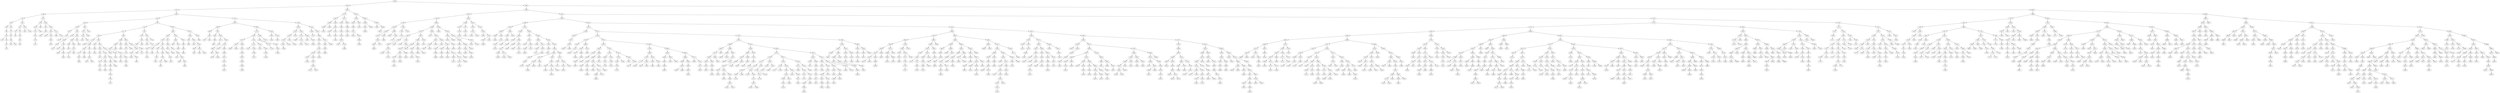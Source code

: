 digraph G {
16681 -> 14109;
16681 -> 74084;
14109 -> 2215;
14109 -> 16087;
2215 -> 1098;
2215 -> 9519;
1098 -> 728;
1098 -> 1614;
728 -> 454;
728 -> 1001;
454 -> 418;
454 -> 565;
418 -> 364;
364 -> 162;
162 -> 126;
162 -> 325;
325 -> 187;
187 -> 216;
565 -> 719;
719 -> 692;
692 -> 589;
589 -> 584;
589 -> 629;
1001 -> 811;
1001 -> 1078;
811 -> 753;
811 -> 822;
753 -> 796;
822 -> 930;
930 -> 993;
993 -> 981;
1078 -> 1050;
1078 -> 1095;
1614 -> 1578;
1614 -> 1904;
1578 -> 1524;
1578 -> 1585;
1524 -> 1417;
1524 -> 1560;
1417 -> 1315;
1315 -> 1273;
1273 -> 1311;
1904 -> 1652;
1904 -> 2063;
1652 -> 1845;
1845 -> 1902;
2063 -> 1944;
2063 -> 2121;
1944 -> 1920;
1944 -> 1954;
1954 -> 1955;
1955 -> 2025;
2121 -> 2066;
2121 -> 2159;
9519 -> 4520;
9519 -> 12221;
4520 -> 4104;
4520 -> 7518;
4104 -> 2363;
4104 -> 4497;
2363 -> 2347;
2363 -> 3165;
2347 -> 2297;
2297 -> 2229;
3165 -> 3109;
3165 -> 3861;
3109 -> 2608;
2608 -> 2439;
2608 -> 2769;
2439 -> 2457;
2769 -> 2637;
2769 -> 3005;
3005 -> 2836;
3005 -> 3093;
3093 -> 3036;
3861 -> 3468;
3861 -> 4014;
3468 -> 3266;
3468 -> 3494;
3266 -> 3425;
3494 -> 3752;
3752 -> 3707;
3752 -> 3822;
3707 -> 3719;
4014 -> 4028;
4497 -> 4211;
4497 -> 4513;
4211 -> 4148;
4211 -> 4369;
4148 -> 4125;
4148 -> 4181;
7518 -> 7132;
7518 -> 8907;
7132 -> 6377;
7132 -> 7424;
6377 -> 5261;
6377 -> 6765;
5261 -> 4728;
5261 -> 5410;
4728 -> 4599;
4728 -> 4990;
4990 -> 4822;
4990 -> 5201;
4822 -> 4771;
4822 -> 4964;
4771 -> 4807;
4807 -> 4808;
4964 -> 4980;
5201 -> 5131;
5131 -> 5041;
5041 -> 5027;
5041 -> 5064;
5410 -> 5292;
5410 -> 6073;
5292 -> 5398;
5398 -> 5330;
6073 -> 5484;
6073 -> 6178;
5484 -> 5461;
5484 -> 5708;
5461 -> 5437;
5708 -> 5616;
5708 -> 6034;
5616 -> 5557;
5616 -> 5658;
5557 -> 5527;
5527 -> 5520;
5658 -> 5678;
5678 -> 5660;
6034 -> 5849;
6034 -> 6040;
5849 -> 5839;
5849 -> 5963;
5839 -> 5765;
5765 -> 5818;
5818 -> 5794;
5794 -> 5773;
6178 -> 6094;
6178 -> 6315;
6315 -> 6234;
6765 -> 6588;
6765 -> 6852;
6588 -> 6568;
6588 -> 6616;
6568 -> 6397;
6568 -> 6583;
6397 -> 6473;
6473 -> 6437;
6473 -> 6481;
6437 -> 6441;
6481 -> 6536;
6536 -> 6506;
6616 -> 6600;
6852 -> 6830;
6852 -> 7048;
6830 -> 6773;
6830 -> 6833;
6773 -> 6778;
7048 -> 7046;
7048 -> 7069;
7046 -> 6923;
6923 -> 6905;
6923 -> 7005;
7005 -> 7043;
7069 -> 7058;
7069 -> 7072;
7424 -> 7255;
7424 -> 7502;
7255 -> 7353;
7353 -> 7266;
7353 -> 7368;
7502 -> 7463;
7502 -> 7516;
7463 -> 7446;
7463 -> 7476;
8907 -> 8552;
8907 -> 9475;
8552 -> 8285;
8552 -> 8746;
8285 -> 7651;
8285 -> 8547;
7651 -> 7613;
7651 -> 7807;
7613 -> 7591;
7613 -> 7620;
7591 -> 7579;
7579 -> 7584;
7620 -> 7650;
7807 -> 7796;
7807 -> 8156;
7796 -> 7775;
7775 -> 7709;
7709 -> 7768;
8156 -> 8108;
8156 -> 8240;
8108 -> 7945;
7945 -> 7811;
7945 -> 8008;
7811 -> 7902;
8240 -> 8169;
8169 -> 8213;
8547 -> 8306;
8306 -> 8291;
8306 -> 8521;
8291 -> 8300;
8521 -> 8329;
8329 -> 8327;
8329 -> 8413;
8413 -> 8359;
8413 -> 8424;
8424 -> 8465;
8746 -> 8646;
8746 -> 8871;
8646 -> 8621;
8646 -> 8745;
8745 -> 8658;
8871 -> 8806;
8806 -> 8815;
8815 -> 8864;
9475 -> 9266;
9475 -> 9502;
9266 -> 9074;
9266 -> 9361;
9074 -> 9046;
9361 -> 9315;
9361 -> 9418;
9418 -> 9363;
9418 -> 9456;
9363 -> 9367;
9456 -> 9424;
9456 -> 9462;
9502 -> 9484;
12221 -> 10497;
12221 -> 13166;
10497 -> 9569;
10497 -> 11969;
9569 -> 9568;
9569 -> 9744;
9568 -> 9532;
9532 -> 9521;
9532 -> 9542;
9744 -> 9682;
9744 -> 10192;
9682 -> 9685;
9685 -> 9692;
10192 -> 10173;
10192 -> 10421;
10173 -> 9776;
9776 -> 9858;
9858 -> 9817;
9858 -> 9915;
9915 -> 9910;
9915 -> 10084;
10421 -> 10225;
10225 -> 10194;
10225 -> 10406;
10406 -> 10308;
10308 -> 10373;
10373 -> 10313;
10313 -> 10354;
10354 -> 10317;
11969 -> 11734;
11969 -> 12034;
11734 -> 11032;
11734 -> 11869;
11032 -> 10707;
11032 -> 11425;
10707 -> 10521;
10707 -> 10994;
10521 -> 10506;
10521 -> 10583;
10994 -> 10746;
10746 -> 10764;
10764 -> 10923;
10923 -> 10835;
10835 -> 10830;
10830 -> 10796;
11425 -> 11273;
11425 -> 11541;
11273 -> 11241;
11273 -> 11409;
11409 -> 11399;
11399 -> 11357;
11541 -> 11433;
11541 -> 11595;
11595 -> 11649;
11649 -> 11683;
11869 -> 11805;
11869 -> 11874;
11805 -> 11778;
11805 -> 11835;
11778 -> 11784;
11835 -> 11863;
11863 -> 11855;
12034 -> 11982;
12034 -> 12136;
11982 -> 12018;
12136 -> 12067;
13166 -> 12596;
13166 -> 13223;
12596 -> 12519;
12596 -> 12822;
12519 -> 12431;
12519 -> 12574;
12431 -> 12314;
12431 -> 12444;
12314 -> 12295;
12314 -> 12416;
12295 -> 12296;
12444 -> 12462;
12822 -> 12716;
12822 -> 12984;
12716 -> 12658;
12716 -> 12741;
12741 -> 12740;
12741 -> 12797;
12984 -> 12937;
12984 -> 13010;
13010 -> 13069;
13223 -> 13168;
13223 -> 14012;
13168 -> 13176;
14012 -> 13849;
13849 -> 13830;
13849 -> 13912;
13830 -> 13237;
13237 -> 13697;
13697 -> 13330;
13697 -> 13812;
13330 -> 13251;
13330 -> 13460;
13251 -> 13246;
13460 -> 13463;
13463 -> 13655;
13655 -> 13473;
13655 -> 13676;
13812 -> 13824;
13912 -> 13864;
13912 -> 13994;
13864 -> 13891;
13891 -> 13889;
16087 -> 15114;
16087 -> 16501;
15114 -> 14617;
15114 -> 15747;
14617 -> 14496;
14617 -> 14990;
14496 -> 14385;
14496 -> 14534;
14385 -> 14281;
14990 -> 14843;
14843 -> 14676;
14843 -> 14971;
14676 -> 14767;
14971 -> 14932;
14932 -> 14934;
15747 -> 15240;
15747 -> 15929;
15240 -> 15304;
15304 -> 15481;
15481 -> 15594;
15594 -> 15628;
15628 -> 15617;
15628 -> 15720;
15720 -> 15680;
15929 -> 15886;
15886 -> 15768;
15768 -> 15780;
16501 -> 16407;
16501 -> 16635;
16407 -> 16095;
16407 -> 16457;
16095 -> 16398;
16398 -> 16271;
16271 -> 16105;
16271 -> 16315;
16315 -> 16386;
16386 -> 16328;
16457 -> 16471;
16635 -> 16560;
16635 -> 16647;
16560 -> 16532;
16560 -> 16595;
16532 -> 16550;
16647 -> 16637;
16647 -> 16649;
16649 -> 16673;
74084 -> 21956;
74084 -> 86349;
21956 -> 21095;
21956 -> 49927;
21095 -> 17454;
21095 -> 21406;
17454 -> 17180;
17454 -> 19966;
17180 -> 16918;
17180 -> 17369;
16918 -> 16760;
16918 -> 16965;
16760 -> 16731;
16760 -> 16766;
16731 -> 16705;
16705 -> 16697;
16705 -> 16717;
16697 -> 16684;
16766 -> 16905;
16965 -> 16951;
16965 -> 17006;
17006 -> 17171;
17369 -> 17194;
17369 -> 17393;
17194 -> 17244;
19966 -> 19206;
19966 -> 20026;
19206 -> 18110;
19206 -> 19299;
18110 -> 17965;
18110 -> 19017;
17965 -> 17860;
17965 -> 17995;
17860 -> 17469;
17860 -> 17861;
17469 -> 17678;
17678 -> 17658;
17678 -> 17721;
17721 -> 17793;
17995 -> 17978;
17995 -> 18042;
19017 -> 18646;
19017 -> 19159;
18646 -> 18562;
18646 -> 18883;
18562 -> 18376;
18562 -> 18635;
18376 -> 18315;
18376 -> 18480;
18315 -> 18279;
18315 -> 18328;
18279 -> 18246;
18246 -> 18222;
18328 -> 18329;
18480 -> 18492;
18883 -> 18709;
18883 -> 18962;
18709 -> 18736;
18736 -> 18724;
18736 -> 18817;
18817 -> 18742;
18962 -> 18895;
18962 -> 19014;
19159 -> 19111;
19299 -> 19277;
19299 -> 19376;
19376 -> 19352;
19376 -> 19528;
19352 -> 19340;
19352 -> 19358;
19340 -> 19315;
19340 -> 19350;
19528 -> 19441;
19528 -> 19627;
19441 -> 19442;
19442 -> 19483;
19483 -> 19480;
19627 -> 19530;
19627 -> 19680;
19530 -> 19558;
19558 -> 19569;
19680 -> 19665;
19680 -> 19714;
19665 -> 19642;
19714 -> 19694;
19714 -> 19774;
19694 -> 19707;
19774 -> 19715;
19774 -> 19892;
19715 -> 19742;
20026 -> 20002;
20026 -> 20316;
20316 -> 20236;
20316 -> 20812;
20236 -> 20232;
20236 -> 20306;
20232 -> 20201;
20201 -> 20043;
20812 -> 20468;
20812 -> 21030;
20468 -> 20465;
20468 -> 20684;
20465 -> 20322;
20322 -> 20453;
20453 -> 20348;
20684 -> 20550;
20684 -> 20789;
20550 -> 20482;
20550 -> 20627;
20627 -> 20563;
21030 -> 21020;
21030 -> 21063;
21406 -> 21288;
21406 -> 21567;
21288 -> 21251;
21288 -> 21317;
21251 -> 21149;
21149 -> 21168;
21317 -> 21304;
21304 -> 21301;
21567 -> 21559;
21567 -> 21793;
21559 -> 21472;
21472 -> 21450;
21472 -> 21540;
21793 -> 21855;
21855 -> 21816;
21855 -> 21917;
21917 -> 21901;
21917 -> 21921;
21901 -> 21860;
49927 -> 25346;
49927 -> 71023;
25346 -> 22488;
25346 -> 36133;
22488 -> 22199;
22488 -> 23133;
22199 -> 22080;
22199 -> 22389;
22080 -> 22048;
22080 -> 22194;
22048 -> 21980;
22194 -> 22132;
22132 -> 22182;
22182 -> 22143;
22389 -> 22206;
22389 -> 22410;
22206 -> 22366;
22366 -> 22268;
23133 -> 22505;
23133 -> 23456;
22505 -> 22830;
22830 -> 22539;
22830 -> 22983;
22539 -> 22826;
22826 -> 22677;
22677 -> 22548;
22677 -> 22771;
22548 -> 22604;
22771 -> 22738;
22771 -> 22823;
22983 -> 22968;
22983 -> 23021;
22968 -> 22965;
23021 -> 22992;
23021 -> 23078;
23078 -> 23110;
23456 -> 23387;
23456 -> 24026;
23387 -> 23242;
23242 -> 23216;
23242 -> 23291;
23291 -> 23286;
23291 -> 23321;
23286 -> 23260;
24026 -> 23589;
24026 -> 24106;
23589 -> 23584;
23589 -> 23717;
23717 -> 23626;
23717 -> 23978;
23626 -> 23711;
23978 -> 23930;
23930 -> 23925;
23925 -> 23843;
23843 -> 23720;
24106 -> 24104;
24106 -> 24133;
24104 -> 24046;
24046 -> 24041;
24133 -> 24944;
24944 -> 24584;
24944 -> 24996;
24584 -> 24477;
24584 -> 24615;
24477 -> 24333;
24477 -> 24502;
24333 -> 24197;
24333 -> 24369;
24197 -> 24294;
24502 -> 24572;
24615 -> 24672;
24672 -> 24620;
24672 -> 24748;
24620 -> 24652;
24748 -> 24745;
24748 -> 24922;
24745 -> 24676;
24996 -> 25137;
25137 -> 25079;
25137 -> 25315;
25079 -> 25117;
25315 -> 25152;
25315 -> 25327;
25152 -> 25302;
36133 -> 25572;
36133 -> 42143;
25572 -> 25550;
25572 -> 29175;
25550 -> 25462;
25462 -> 25371;
25371 -> 25443;
25443 -> 25433;
25443 -> 25458;
29175 -> 26134;
29175 -> 34779;
26134 -> 25735;
26134 -> 27675;
25735 -> 25708;
25735 -> 26084;
25708 -> 25577;
25577 -> 25661;
26084 -> 25876;
26084 -> 26110;
25876 -> 25757;
25876 -> 25968;
25757 -> 25856;
25968 -> 25958;
25958 -> 25923;
25923 -> 25907;
26110 -> 26108;
27675 -> 26973;
27675 -> 28333;
26973 -> 26255;
26973 -> 27442;
26255 -> 26184;
26255 -> 26868;
26184 -> 26190;
26190 -> 26225;
26868 -> 26460;
26868 -> 26935;
26460 -> 26280;
26460 -> 26780;
26280 -> 26262;
26280 -> 26320;
26262 -> 26266;
26320 -> 26451;
26451 -> 26409;
26780 -> 26613;
26780 -> 26797;
26613 -> 26505;
26613 -> 26717;
26717 -> 26626;
26717 -> 26721;
26626 -> 26696;
26797 -> 26822;
26935 -> 26971;
27442 -> 27310;
27442 -> 27576;
27310 -> 26981;
27310 -> 27320;
26981 -> 27105;
27105 -> 27303;
27320 -> 27399;
27399 -> 27365;
27576 -> 27553;
27576 -> 27628;
27553 -> 27448;
27553 -> 27568;
27448 -> 27546;
27546 -> 27524;
27628 -> 27607;
27628 -> 27648;
27648 -> 27671;
28333 -> 27682;
28333 -> 28662;
27682 -> 28046;
28046 -> 27761;
28046 -> 28195;
27761 -> 27737;
27761 -> 27893;
27737 -> 27686;
27893 -> 27814;
27893 -> 27949;
28195 -> 28146;
28195 -> 28252;
28146 -> 28097;
28252 -> 28320;
28662 -> 28519;
28662 -> 28994;
28519 -> 28454;
28519 -> 28540;
28454 -> 28464;
28464 -> 28496;
28496 -> 28505;
28540 -> 28521;
28540 -> 28597;
28994 -> 28896;
28994 -> 29117;
28896 -> 28828;
28896 -> 28965;
28828 -> 28756;
28756 -> 28700;
28756 -> 28806;
28965 -> 28939;
28939 -> 28934;
28934 -> 28910;
29117 -> 29008;
29117 -> 29151;
29151 -> 29171;
29171 -> 29156;
34779 -> 30121;
34779 -> 35482;
30121 -> 29890;
30121 -> 31070;
29890 -> 29815;
29890 -> 29989;
29815 -> 29774;
29815 -> 29827;
29774 -> 29302;
29774 -> 29800;
29302 -> 29216;
29302 -> 29595;
29216 -> 29219;
29219 -> 29229;
29595 -> 29309;
29309 -> 29346;
29346 -> 29528;
29800 -> 29792;
29989 -> 29935;
29989 -> 30027;
29935 -> 29934;
29935 -> 29973;
30027 -> 30107;
30107 -> 30095;
30107 -> 30119;
31070 -> 30649;
31070 -> 33266;
30649 -> 30555;
30649 -> 30793;
30555 -> 30451;
30555 -> 30609;
30451 -> 30398;
30451 -> 30463;
30398 -> 30163;
30398 -> 30443;
30163 -> 30155;
30163 -> 30223;
30155 -> 30129;
30223 -> 30165;
30223 -> 30225;
30165 -> 30190;
30225 -> 30366;
30366 -> 30261;
30261 -> 30251;
30261 -> 30275;
30463 -> 30470;
30609 -> 30631;
30631 -> 30616;
30793 -> 31041;
31041 -> 30961;
30961 -> 30979;
33266 -> 32112;
33266 -> 33615;
32112 -> 31857;
32112 -> 32677;
31857 -> 31715;
31857 -> 32067;
31715 -> 31413;
31715 -> 31764;
31413 -> 31363;
31413 -> 31441;
31363 -> 31359;
31363 -> 31395;
31359 -> 31156;
31441 -> 31430;
31441 -> 31452;
31452 -> 31713;
31713 -> 31625;
31625 -> 31465;
31625 -> 31686;
31764 -> 31745;
31745 -> 31721;
31745 -> 31749;
31721 -> 31734;
32067 -> 32043;
32067 -> 32102;
32043 -> 32011;
32102 -> 32095;
32677 -> 32197;
32677 -> 33130;
32197 -> 32144;
32197 -> 32446;
32144 -> 32127;
32144 -> 32182;
32446 -> 32395;
32446 -> 32541;
32395 -> 32342;
32342 -> 32286;
32342 -> 32351;
32286 -> 32244;
32244 -> 32270;
32351 -> 32385;
32541 -> 32522;
32541 -> 32549;
32549 -> 32671;
32671 -> 32641;
33130 -> 32712;
33130 -> 33213;
32712 -> 32699;
32712 -> 32780;
32780 -> 32747;
32780 -> 33124;
32747 -> 32727;
33124 -> 32944;
32944 -> 32838;
32944 -> 33090;
32838 -> 32934;
32934 -> 32867;
33213 -> 33186;
33615 -> 33402;
33615 -> 34271;
33402 -> 33301;
33402 -> 33498;
33301 -> 33317;
33498 -> 33599;
33599 -> 33575;
33575 -> 33515;
33515 -> 33571;
33571 -> 33572;
34271 -> 33863;
34271 -> 34575;
33863 -> 33782;
33863 -> 34229;
33782 -> 33786;
34229 -> 34155;
34155 -> 34078;
34155 -> 34176;
34078 -> 34023;
34078 -> 34125;
34023 -> 33994;
33994 -> 33997;
34125 -> 34121;
34121 -> 34104;
34575 -> 34320;
34575 -> 34728;
34320 -> 34289;
34320 -> 34541;
34289 -> 34315;
34541 -> 34490;
34490 -> 34438;
34490 -> 34533;
34438 -> 34378;
34728 -> 34625;
34728 -> 34755;
35482 -> 35183;
35482 -> 35803;
35183 -> 34941;
35183 -> 35345;
34941 -> 34786;
34941 -> 35094;
34786 -> 34821;
35094 -> 34994;
35094 -> 35140;
34994 -> 34975;
34994 -> 35083;
34975 -> 34959;
34959 -> 34961;
34961 -> 34965;
35083 -> 35054;
35054 -> 35021;
35345 -> 35292;
35345 -> 35465;
35292 -> 35226;
35226 -> 35234;
35465 -> 35374;
35374 -> 35420;
35803 -> 35491;
35803 -> 36018;
35491 -> 35537;
35537 -> 35795;
35795 -> 35688;
36018 -> 35861;
36018 -> 36069;
35861 -> 35911;
42143 -> 38565;
42143 -> 43254;
38565 -> 37447;
38565 -> 40467;
37447 -> 36844;
37447 -> 38530;
36844 -> 36569;
36844 -> 37398;
36569 -> 36395;
36569 -> 36774;
36395 -> 36277;
36395 -> 36548;
36277 -> 36237;
36277 -> 36326;
36237 -> 36212;
36237 -> 36240;
36326 -> 36389;
36389 -> 36338;
36548 -> 36567;
36774 -> 36586;
36774 -> 36784;
36586 -> 36583;
36586 -> 36606;
36583 -> 36578;
36606 -> 36704;
37398 -> 37086;
37398 -> 37439;
37086 -> 37024;
37086 -> 37239;
37024 -> 36911;
36911 -> 36867;
37239 -> 37117;
37239 -> 37285;
37117 -> 37164;
37164 -> 37178;
37178 -> 37217;
38530 -> 38207;
38530 -> 38548;
38207 -> 37814;
38207 -> 38332;
37814 -> 37789;
37814 -> 38123;
37789 -> 37503;
37503 -> 37457;
37503 -> 37757;
37757 -> 37602;
37602 -> 37516;
38123 -> 38109;
38123 -> 38142;
38109 -> 37998;
37998 -> 37898;
37998 -> 38041;
37898 -> 37976;
38332 -> 38338;
38338 -> 38478;
38478 -> 38507;
40467 -> 39462;
40467 -> 40552;
39462 -> 38844;
39462 -> 39924;
38844 -> 38643;
38844 -> 38959;
38643 -> 38766;
38766 -> 38799;
38799 -> 38807;
38807 -> 38826;
38959 -> 38914;
38959 -> 39437;
39437 -> 39350;
39350 -> 39133;
39133 -> 39104;
39133 -> 39177;
39104 -> 39074;
39074 -> 39029;
39177 -> 39302;
39924 -> 39630;
39924 -> 40425;
39630 -> 39606;
39630 -> 39854;
39606 -> 39520;
39520 -> 39465;
39520 -> 39558;
39558 -> 39535;
39854 -> 39727;
39854 -> 39866;
39727 -> 39638;
39727 -> 39769;
40425 -> 40081;
40425 -> 40446;
40081 -> 39940;
40081 -> 40297;
39940 -> 40036;
40036 -> 40024;
40024 -> 39987;
40297 -> 40129;
40297 -> 40347;
40129 -> 40092;
40129 -> 40199;
40092 -> 40110;
40199 -> 40142;
40142 -> 40193;
40347 -> 40362;
40552 -> 40482;
40552 -> 41914;
40482 -> 40469;
40482 -> 40543;
41914 -> 41005;
41914 -> 42062;
41005 -> 40854;
41005 -> 41665;
40854 -> 40578;
40854 -> 40931;
40578 -> 40845;
40845 -> 40625;
40625 -> 40603;
40625 -> 40740;
40740 -> 40760;
40931 -> 40880;
40880 -> 40855;
41665 -> 41096;
41665 -> 41895;
41096 -> 41060;
41096 -> 41573;
41573 -> 41118;
41573 -> 41664;
41118 -> 41264;
41264 -> 41187;
41264 -> 41479;
41479 -> 41391;
41391 -> 41361;
41391 -> 41431;
41361 -> 41314;
41314 -> 41347;
41664 -> 41624;
41624 -> 41590;
41895 -> 41864;
41895 -> 41899;
41864 -> 41740;
42062 -> 42111;
42111 -> 42069;
43254 -> 42482;
43254 -> 46494;
42482 -> 42297;
42482 -> 43173;
42297 -> 42202;
42297 -> 42432;
42202 -> 42218;
42432 -> 42413;
42413 -> 42408;
42408 -> 42394;
43173 -> 42815;
43173 -> 43209;
42815 -> 42533;
42815 -> 42906;
42533 -> 42582;
42582 -> 42541;
42582 -> 42723;
42541 -> 42545;
42723 -> 42633;
42723 -> 42807;
42807 -> 42782;
42782 -> 42763;
42763 -> 42767;
42906 -> 42848;
42906 -> 43021;
42848 -> 42844;
42844 -> 42834;
42834 -> 42818;
42834 -> 42843;
43021 -> 42919;
43021 -> 43154;
42919 -> 42988;
42988 -> 43001;
43001 -> 43018;
43154 -> 43107;
43107 -> 43113;
43209 -> 43180;
43209 -> 43251;
43251 -> 43245;
43245 -> 43219;
46494 -> 43584;
46494 -> 47277;
43584 -> 43342;
43584 -> 45270;
43342 -> 43341;
43342 -> 43540;
43540 -> 43455;
43455 -> 43382;
43382 -> 43439;
43439 -> 43425;
45270 -> 44855;
45270 -> 45703;
44855 -> 43917;
44855 -> 45158;
43917 -> 43826;
43917 -> 44105;
43826 -> 43614;
43826 -> 43842;
43614 -> 43763;
43763 -> 43811;
43842 -> 43829;
44105 -> 43970;
44105 -> 44408;
43970 -> 43919;
43970 -> 44083;
44083 -> 44045;
44045 -> 44078;
44408 -> 44129;
44408 -> 44654;
44129 -> 44242;
44242 -> 44288;
44654 -> 44536;
44654 -> 44842;
44536 -> 44410;
44536 -> 44540;
44410 -> 44472;
44540 -> 44578;
44842 -> 44666;
44666 -> 44782;
45158 -> 44958;
44958 -> 44882;
44958 -> 45001;
44882 -> 44957;
44957 -> 44898;
45001 -> 44960;
45001 -> 45129;
45129 -> 45047;
45703 -> 45560;
45703 -> 46306;
45560 -> 45429;
45560 -> 45610;
45429 -> 45369;
45429 -> 45518;
45369 -> 45344;
45369 -> 45381;
45344 -> 45300;
45344 -> 45359;
45300 -> 45290;
45300 -> 45331;
45518 -> 45515;
45610 -> 45580;
45610 -> 45622;
45580 -> 45594;
45622 -> 45636;
46306 -> 46150;
46306 -> 46490;
46150 -> 45808;
46150 -> 46288;
45808 -> 45751;
45808 -> 45974;
45974 -> 45903;
45974 -> 45999;
45903 -> 45931;
46288 -> 46283;
46283 -> 46154;
46154 -> 46181;
46181 -> 46212;
47277 -> 47229;
47277 -> 48741;
47229 -> 46496;
46496 -> 46762;
46762 -> 46549;
46762 -> 47021;
46549 -> 46543;
46549 -> 46759;
46543 -> 46515;
46759 -> 46630;
46630 -> 46675;
46675 -> 46645;
46675 -> 46712;
46712 -> 46679;
46712 -> 46738;
47021 -> 46861;
47021 -> 47160;
46861 -> 46813;
46861 -> 47013;
46813 -> 46840;
47013 -> 46904;
47160 -> 47159;
47159 -> 47053;
47053 -> 47135;
48741 -> 48416;
48741 -> 49028;
48416 -> 48388;
48416 -> 48439;
48388 -> 48176;
48176 -> 47868;
48176 -> 48254;
47868 -> 47401;
47868 -> 47870;
47401 -> 47360;
47401 -> 47855;
47360 -> 47322;
47360 -> 47384;
47855 -> 47561;
47561 -> 47555;
47561 -> 47644;
47555 -> 47462;
47644 -> 47710;
47870 -> 47896;
47896 -> 48072;
48072 -> 48049;
48072 -> 48104;
48254 -> 48267;
48439 -> 48467;
48467 -> 48450;
48467 -> 48726;
48726 -> 48535;
48535 -> 48630;
48630 -> 48724;
48724 -> 48710;
48710 -> 48681;
49028 -> 48754;
49028 -> 49181;
48754 -> 48925;
48925 -> 48765;
48925 -> 49016;
48765 -> 48791;
48791 -> 48858;
49016 -> 48930;
48930 -> 48943;
49181 -> 49156;
49181 -> 49792;
49156 -> 49141;
49792 -> 49464;
49792 -> 49925;
49464 -> 49403;
49464 -> 49506;
49403 -> 49228;
49403 -> 49428;
49506 -> 49492;
49506 -> 49641;
49492 -> 49504;
49641 -> 49611;
49641 -> 49677;
49611 -> 49526;
49526 -> 49512;
49526 -> 49600;
49512 -> 49519;
49600 -> 49563;
49563 -> 49553;
49677 -> 49738;
49738 -> 49697;
49738 -> 49781;
49925 -> 49883;
71023 -> 67715;
71023 -> 72441;
67715 -> 57712;
67715 -> 69675;
57712 -> 55440;
57712 -> 60095;
55440 -> 51480;
55440 -> 55546;
51480 -> 50565;
51480 -> 54000;
50565 -> 50428;
50565 -> 51347;
50428 -> 50112;
50428 -> 50557;
50112 -> 50010;
50112 -> 50227;
50010 -> 49966;
50010 -> 50064;
50227 -> 50153;
50227 -> 50422;
50422 -> 50269;
50269 -> 50412;
50557 -> 50460;
50460 -> 50474;
51347 -> 51080;
51347 -> 51424;
51080 -> 50811;
51080 -> 51288;
50811 -> 50677;
50811 -> 50962;
50677 -> 50640;
50677 -> 50773;
50640 -> 50618;
50773 -> 50711;
50773 -> 50776;
50711 -> 50701;
50776 -> 50780;
50962 -> 50994;
51288 -> 51177;
51288 -> 51291;
51177 -> 51116;
51177 -> 51269;
51269 -> 51219;
51424 -> 51348;
54000 -> 51877;
54000 -> 54608;
51877 -> 51831;
51877 -> 53033;
51831 -> 51691;
51691 -> 51680;
51691 -> 51823;
51680 -> 51534;
51534 -> 51505;
51823 -> 51805;
51805 -> 51754;
53033 -> 51977;
53033 -> 53172;
51977 -> 51917;
51977 -> 52401;
51917 -> 51975;
51975 -> 51967;
52401 -> 52007;
52401 -> 52669;
52007 -> 51992;
52007 -> 52229;
52229 -> 52064;
52229 -> 52327;
52064 -> 52115;
52327 -> 52360;
52669 -> 52420;
52669 -> 52796;
52420 -> 52664;
52664 -> 52473;
52473 -> 52565;
52565 -> 52560;
52565 -> 52609;
52796 -> 52771;
52796 -> 52947;
52771 -> 52736;
52947 -> 52904;
52947 -> 53014;
52904 -> 52809;
52904 -> 52943;
53172 -> 53044;
53172 -> 53329;
53044 -> 53135;
53135 -> 53078;
53135 -> 53153;
53329 -> 53289;
53329 -> 53705;
53289 -> 53269;
53269 -> 53288;
53705 -> 53455;
53705 -> 53717;
53455 -> 53383;
53455 -> 53494;
53383 -> 53448;
53494 -> 53468;
53494 -> 53583;
53583 -> 53539;
53717 -> 53903;
54608 -> 54554;
54608 -> 55404;
54554 -> 54263;
54554 -> 54584;
54263 -> 54074;
54263 -> 54275;
54074 -> 54013;
54074 -> 54137;
54137 -> 54105;
54137 -> 54141;
54141 -> 54210;
54275 -> 54352;
54352 -> 54302;
54352 -> 54464;
54302 -> 54286;
54302 -> 54331;
54464 -> 54520;
54584 -> 54602;
55404 -> 55357;
55357 -> 54685;
55357 -> 55394;
54685 -> 54641;
54685 -> 55344;
54641 -> 54637;
54641 -> 54648;
55344 -> 55295;
55295 -> 54972;
54972 -> 54863;
54972 -> 55096;
54863 -> 54779;
54863 -> 54902;
54779 -> 54733;
54779 -> 54817;
55096 -> 55080;
55096 -> 55097;
55080 -> 54981;
55394 -> 55361;
55361 -> 55388;
55546 -> 57301;
57301 -> 56276;
57301 -> 57418;
56276 -> 55814;
56276 -> 56365;
55814 -> 55666;
55814 -> 56222;
55666 -> 55579;
56222 -> 56117;
56117 -> 55911;
56117 -> 56148;
55911 -> 55879;
55911 -> 55917;
55879 -> 55834;
56148 -> 56218;
56365 -> 57142;
57142 -> 56768;
57142 -> 57212;
56768 -> 56375;
56768 -> 57014;
56375 -> 56553;
56553 -> 56459;
56553 -> 56689;
56459 -> 56428;
57014 -> 56867;
57014 -> 57075;
56867 -> 56868;
56868 -> 56875;
57418 -> 57356;
57418 -> 57630;
57356 -> 57307;
57307 -> 57342;
57630 -> 57586;
57630 -> 57679;
57586 -> 57550;
57586 -> 57616;
57550 -> 57512;
57512 -> 57531;
60095 -> 59854;
60095 -> 65003;
59854 -> 58612;
59854 -> 59948;
58612 -> 58506;
58612 -> 58667;
58506 -> 58233;
58506 -> 58572;
58233 -> 58129;
58233 -> 58449;
58129 -> 57889;
58129 -> 58146;
57889 -> 57772;
57889 -> 57974;
57974 -> 57964;
57974 -> 58083;
58083 -> 58031;
58083 -> 58103;
58103 -> 58120;
58146 -> 58172;
58172 -> 58156;
58449 -> 58396;
58449 -> 58465;
58396 -> 58304;
58396 -> 58424;
58304 -> 58328;
58424 -> 58398;
58398 -> 58411;
58465 -> 58463;
58463 -> 58453;
58572 -> 58599;
58667 -> 58643;
58667 -> 59298;
59298 -> 59229;
59298 -> 59757;
59229 -> 59142;
59142 -> 59090;
59090 -> 58995;
58995 -> 58855;
58995 -> 59024;
58855 -> 58823;
58823 -> 58681;
58681 -> 58671;
58681 -> 58814;
59757 -> 59374;
59757 -> 59800;
59374 -> 59372;
59374 -> 59683;
59372 -> 59339;
59339 -> 59360;
59360 -> 59344;
59683 -> 59469;
59683 -> 59726;
59469 -> 59441;
59469 -> 59639;
59441 -> 59385;
59800 -> 59780;
59948 -> 59920;
59948 -> 59990;
59920 -> 59929;
59990 -> 60017;
65003 -> 62434;
65003 -> 66930;
62434 -> 61317;
62434 -> 63640;
61317 -> 60131;
61317 -> 61935;
60131 -> 60107;
60131 -> 60132;
60107 -> 60123;
60123 -> 60120;
60132 -> 61078;
61078 -> 60935;
61078 -> 61162;
60935 -> 60658;
60935 -> 60976;
60658 -> 60571;
60658 -> 60712;
60571 -> 60561;
60571 -> 60613;
60561 -> 60542;
60542 -> 60191;
60191 -> 60174;
60191 -> 60336;
60613 -> 60610;
60610 -> 60589;
60712 -> 60688;
60712 -> 60790;
60790 -> 60725;
60790 -> 60916;
60725 -> 60749;
60749 -> 60763;
60976 -> 60971;
60976 -> 60986;
60986 -> 61061;
61061 -> 60987;
61162 -> 61086;
61162 -> 61288;
61288 -> 61271;
61288 -> 61309;
61935 -> 61591;
61935 -> 62032;
61591 -> 61463;
61591 -> 61926;
61463 -> 61328;
61463 -> 61582;
61328 -> 61374;
61374 -> 61425;
61582 -> 61579;
61579 -> 61535;
61535 -> 61520;
61535 -> 61538;
61926 -> 61756;
61756 -> 61592;
61756 -> 61884;
61592 -> 61690;
61690 -> 61648;
61648 -> 61684;
61884 -> 61797;
61797 -> 61874;
62032 -> 62073;
62073 -> 62053;
62073 -> 62111;
62111 -> 62100;
62111 -> 62395;
62395 -> 62399;
63640 -> 62476;
63640 -> 64412;
62476 -> 62438;
62476 -> 63324;
62438 -> 62472;
62472 -> 62469;
63324 -> 62876;
63324 -> 63438;
62876 -> 62546;
62876 -> 63303;
62546 -> 62477;
62546 -> 62782;
62782 -> 62730;
62782 -> 62817;
62730 -> 62622;
62622 -> 62601;
62622 -> 62722;
62722 -> 62635;
62817 -> 62815;
63303 -> 63128;
63128 -> 63125;
63128 -> 63201;
63125 -> 63105;
63105 -> 62988;
62988 -> 62960;
62988 -> 63011;
62960 -> 62911;
63201 -> 63137;
63201 -> 63266;
63266 -> 63238;
63438 -> 63366;
63438 -> 63489;
63366 -> 63357;
63489 -> 63449;
63489 -> 63562;
64412 -> 63846;
64412 -> 64799;
63846 -> 63809;
63846 -> 64375;
63809 -> 63797;
63809 -> 63818;
63797 -> 63753;
63797 -> 63803;
63753 -> 63708;
63818 -> 63841;
64375 -> 64140;
64375 -> 64399;
64140 -> 63990;
64140 -> 64367;
63990 -> 63972;
63990 -> 64125;
63972 -> 63932;
63932 -> 63863;
63932 -> 63948;
64125 -> 64031;
64031 -> 64022;
64031 -> 64071;
64022 -> 64023;
64367 -> 64263;
64263 -> 64317;
64799 -> 64795;
64799 -> 64838;
64795 -> 64616;
64616 -> 64417;
64838 -> 65001;
66930 -> 65979;
66930 -> 67466;
65979 -> 65577;
65979 -> 66374;
65577 -> 65363;
65577 -> 65850;
65363 -> 65015;
65363 -> 65555;
65015 -> 65071;
65071 -> 65064;
65071 -> 65341;
65341 -> 65145;
65145 -> 65095;
65145 -> 65283;
65095 -> 65072;
65283 -> 65317;
65555 -> 65422;
65555 -> 65560;
65422 -> 65368;
65422 -> 65468;
65468 -> 65513;
65850 -> 65616;
65850 -> 65903;
65616 -> 65650;
65650 -> 65678;
66374 -> 66070;
66374 -> 66670;
66070 -> 65999;
66070 -> 66131;
65999 -> 66012;
66131 -> 66077;
66131 -> 66233;
66077 -> 66101;
66233 -> 66355;
66670 -> 66648;
66670 -> 66831;
66648 -> 66581;
66648 -> 66669;
66581 -> 66398;
66581 -> 66595;
66398 -> 66380;
66398 -> 66580;
66580 -> 66506;
66595 -> 66620;
66831 -> 66803;
66831 -> 66845;
66803 -> 66710;
66710 -> 66726;
66726 -> 66744;
66744 -> 66780;
66845 -> 66893;
67466 -> 67195;
67466 -> 67668;
67195 -> 67047;
67195 -> 67313;
67313 -> 67228;
67313 -> 67407;
67228 -> 67196;
67407 -> 67322;
67668 -> 67516;
67516 -> 67615;
67615 -> 67588;
69675 -> 68022;
69675 -> 70790;
68022 -> 67831;
68022 -> 68873;
67831 -> 67792;
67831 -> 67959;
67792 -> 67732;
67792 -> 67794;
68873 -> 68828;
68873 -> 69270;
68828 -> 68382;
68382 -> 68301;
68382 -> 68591;
68301 -> 68040;
68301 -> 68334;
68040 -> 68139;
68139 -> 68100;
68139 -> 68286;
68591 -> 68486;
68591 -> 68714;
68486 -> 68567;
68567 -> 68536;
68714 -> 68699;
68714 -> 68821;
68699 -> 68597;
68699 -> 68707;
68597 -> 68615;
69270 -> 69130;
69270 -> 69409;
69130 -> 69066;
69130 -> 69237;
69066 -> 68969;
69237 -> 69222;
69222 -> 69199;
69222 -> 69230;
69409 -> 69296;
69409 -> 69445;
69296 -> 69299;
69299 -> 69323;
69323 -> 69313;
69323 -> 69330;
69313 -> 69318;
69318 -> 69322;
69445 -> 69438;
69445 -> 69479;
69479 -> 69628;
69628 -> 69588;
69628 -> 69636;
70790 -> 70228;
70790 -> 70826;
70228 -> 70097;
70228 -> 70667;
70097 -> 69947;
70097 -> 70193;
69947 -> 69788;
69947 -> 70019;
69788 -> 69746;
69788 -> 69889;
69746 -> 69759;
69889 -> 69926;
70193 -> 70106;
70193 -> 70208;
70208 -> 70223;
70667 -> 70525;
70667 -> 70698;
70525 -> 70309;
70525 -> 70573;
70309 -> 70352;
70352 -> 70335;
70352 -> 70522;
70522 -> 70383;
70573 -> 70651;
70651 -> 70645;
70645 -> 70589;
70589 -> 70592;
70592 -> 70614;
70698 -> 70692;
70698 -> 70706;
70826 -> 70816;
70826 -> 70862;
72441 -> 71211;
72441 -> 73911;
71211 -> 71075;
71211 -> 72240;
71075 -> 71099;
71099 -> 71171;
72240 -> 72063;
72240 -> 72293;
72063 -> 71508;
72063 -> 72175;
71508 -> 71391;
71508 -> 71966;
71391 -> 71357;
71391 -> 71466;
71357 -> 71304;
71304 -> 71266;
71304 -> 71342;
71266 -> 71277;
71466 -> 71447;
71966 -> 71837;
71966 -> 72025;
71837 -> 71603;
71837 -> 71875;
71603 -> 71571;
71603 -> 71635;
71635 -> 71697;
71697 -> 71696;
71697 -> 71717;
71696 -> 71660;
71875 -> 71874;
71874 -> 71847;
72175 -> 72092;
72175 -> 72186;
72092 -> 72103;
72293 -> 72282;
72293 -> 72365;
72365 -> 72411;
73911 -> 73337;
73911 -> 73975;
73337 -> 72629;
73337 -> 73752;
72629 -> 72582;
72629 -> 73242;
72582 -> 72485;
72582 -> 72621;
72485 -> 72464;
72485 -> 72512;
72512 -> 72573;
73242 -> 72890;
72890 -> 72708;
72890 -> 72918;
72708 -> 72656;
72708 -> 72749;
72749 -> 72859;
72918 -> 72905;
72918 -> 72982;
72982 -> 72946;
72982 -> 73217;
73217 -> 73052;
73052 -> 73018;
73752 -> 73479;
73752 -> 73891;
73479 -> 73443;
73479 -> 73599;
73443 -> 73458;
73599 -> 73536;
73599 -> 73658;
73536 -> 73498;
73536 -> 73594;
73498 -> 73507;
73507 -> 73506;
73658 -> 73736;
73736 -> 73730;
73891 -> 73890;
73891 -> 73908;
73975 -> 73956;
73975 -> 74015;
74015 -> 74033;
86349 -> 78948;
86349 -> 88958;
78948 -> 77937;
78948 -> 79936;
77937 -> 74532;
77937 -> 78108;
74532 -> 74189;
74532 -> 76863;
74189 -> 74097;
74189 -> 74462;
74462 -> 74392;
74462 -> 74529;
74392 -> 74316;
74392 -> 74445;
74316 -> 74273;
74316 -> 74358;
74273 -> 74237;
74237 -> 74256;
74256 -> 74254;
74358 -> 74350;
76863 -> 74817;
76863 -> 77730;
74817 -> 74667;
74817 -> 75562;
74667 -> 74536;
74667 -> 74804;
74536 -> 74664;
74664 -> 74542;
74804 -> 74739;
75562 -> 75243;
75562 -> 76409;
75243 -> 74961;
75243 -> 75357;
74961 -> 74846;
74961 -> 75162;
74846 -> 74873;
74873 -> 74919;
74919 -> 74939;
75162 -> 75101;
75101 -> 74977;
75101 -> 75148;
75357 -> 75269;
75357 -> 75480;
75269 -> 75348;
75480 -> 75478;
75480 -> 75482;
75482 -> 75540;
76409 -> 76143;
76409 -> 76531;
76143 -> 76078;
76143 -> 76153;
76078 -> 75680;
76078 -> 76098;
75680 -> 75578;
75680 -> 75893;
75578 -> 75607;
75893 -> 75763;
75763 -> 75719;
75719 -> 75693;
76098 -> 76119;
76153 -> 76261;
76261 -> 76294;
76531 -> 76453;
76531 -> 76839;
76839 -> 76745;
76839 -> 76842;
76745 -> 76596;
76745 -> 76762;
76596 -> 76646;
77730 -> 77042;
77730 -> 77860;
77042 -> 76951;
77042 -> 77158;
76951 -> 76890;
76951 -> 76990;
76890 -> 76886;
76890 -> 76928;
76990 -> 76969;
77158 -> 77106;
77158 -> 77164;
77106 -> 77105;
77105 -> 77083;
77164 -> 77500;
77500 -> 77242;
77500 -> 77728;
77242 -> 77174;
77242 -> 77281;
77860 -> 77741;
77860 -> 77864;
77741 -> 77753;
77864 -> 77882;
77882 -> 77885;
78108 -> 78040;
78108 -> 78190;
78040 -> 78012;
78040 -> 78072;
78012 -> 77963;
78012 -> 78013;
78190 -> 78152;
78190 -> 78758;
78758 -> 78621;
78758 -> 78883;
78621 -> 78454;
78621 -> 78701;
78454 -> 78207;
78454 -> 78530;
78207 -> 78237;
78237 -> 78397;
78397 -> 78345;
78530 -> 78504;
78530 -> 78538;
78504 -> 78470;
78538 -> 78590;
78883 -> 78867;
78883 -> 78896;
79936 -> 79701;
79936 -> 85334;
79701 -> 79465;
79701 -> 79903;
79465 -> 78982;
79465 -> 79521;
78982 -> 78955;
78982 -> 79076;
78955 -> 78949;
79076 -> 79463;
79463 -> 79084;
79084 -> 79092;
79092 -> 79133;
79133 -> 79309;
79309 -> 79360;
79521 -> 79505;
79521 -> 79629;
79629 -> 79526;
79526 -> 79549;
79903 -> 79803;
79803 -> 79711;
79803 -> 79839;
85334 -> 83801;
85334 -> 85911;
83801 -> 82272;
83801 -> 84328;
82272 -> 81664;
82272 -> 82643;
81664 -> 81634;
81664 -> 81862;
81634 -> 80667;
80667 -> 80165;
80667 -> 80983;
80165 -> 79963;
80165 -> 80457;
79963 -> 80102;
80102 -> 80086;
80086 -> 80065;
80065 -> 80027;
80457 -> 80309;
80457 -> 80639;
80309 -> 80168;
80309 -> 80365;
80365 -> 80373;
80373 -> 80419;
80639 -> 80588;
80588 -> 80552;
80552 -> 80576;
80983 -> 80916;
80983 -> 81321;
80916 -> 80747;
80747 -> 80676;
80747 -> 80897;
80676 -> 80699;
81321 -> 81035;
81321 -> 81420;
81035 -> 81006;
81035 -> 81047;
81420 -> 81379;
81420 -> 81542;
81379 -> 81359;
81542 -> 81424;
81424 -> 81431;
81862 -> 81745;
81862 -> 81995;
81745 -> 81716;
81716 -> 81724;
81995 -> 81907;
81995 -> 82172;
81907 -> 81945;
81945 -> 81926;
82172 -> 82076;
82076 -> 82042;
82076 -> 82144;
82144 -> 82099;
82643 -> 82402;
82643 -> 83735;
82402 -> 82308;
82402 -> 82421;
82308 -> 82385;
82421 -> 82420;
82421 -> 82571;
82571 -> 82475;
82571 -> 82600;
82475 -> 82534;
82534 -> 82490;
82534 -> 82559;
82490 -> 82477;
82490 -> 82523;
83735 -> 83382;
83735 -> 83761;
83382 -> 82962;
83382 -> 83579;
82962 -> 82871;
82962 -> 83317;
82871 -> 82828;
82828 -> 82705;
82828 -> 82839;
83317 -> 83229;
83317 -> 83332;
83229 -> 83115;
83229 -> 83243;
83115 -> 83182;
83332 -> 83327;
83579 -> 83554;
83579 -> 83667;
83554 -> 83502;
83502 -> 83403;
83761 -> 83738;
84328 -> 84264;
84328 -> 85107;
84264 -> 84181;
84264 -> 84306;
84181 -> 83959;
84181 -> 84243;
83959 -> 83833;
83959 -> 83971;
83833 -> 83844;
83971 -> 84105;
85107 -> 84696;
85107 -> 85301;
84696 -> 84637;
84696 -> 84699;
84699 -> 85024;
85301 -> 85295;
85301 -> 85302;
85295 -> 85162;
85162 -> 85126;
85162 -> 85202;
85202 -> 85190;
85202 -> 85282;
85190 -> 85166;
85190 -> 85201;
85282 -> 85267;
85267 -> 85212;
85267 -> 85279;
85911 -> 85372;
85911 -> 86180;
85372 -> 85340;
85372 -> 85382;
85340 -> 85354;
85382 -> 85487;
85487 -> 85472;
85487 -> 85822;
85472 -> 85455;
85822 -> 85568;
85822 -> 85885;
85568 -> 85543;
85568 -> 85702;
85543 -> 85545;
85702 -> 85645;
85645 -> 85646;
85646 -> 85665;
85885 -> 85824;
86180 -> 85928;
86180 -> 86269;
85928 -> 86095;
86095 -> 86010;
86095 -> 86113;
86269 -> 86190;
86269 -> 86311;
86190 -> 86199;
86311 -> 86304;
88958 -> 88927;
88958 -> 90194;
88927 -> 88518;
88927 -> 88957;
88518 -> 88338;
88518 -> 88621;
88338 -> 86371;
88338 -> 88422;
86371 -> 87905;
87905 -> 87638;
87905 -> 88277;
87638 -> 86566;
87638 -> 87746;
86566 -> 86452;
86566 -> 86745;
86452 -> 86433;
86452 -> 86523;
86433 -> 86427;
86745 -> 86637;
86745 -> 87178;
86637 -> 86661;
86661 -> 86687;
86687 -> 86723;
87178 -> 87114;
87178 -> 87387;
87114 -> 87083;
87114 -> 87156;
87083 -> 86948;
86948 -> 86924;
86948 -> 86957;
86957 -> 86963;
86963 -> 87013;
87387 -> 87462;
87462 -> 87407;
87746 -> 87808;
87808 -> 87799;
88277 -> 88192;
88192 -> 88115;
88192 -> 88267;
88115 -> 88087;
88115 -> 88162;
88087 -> 88027;
88267 -> 88215;
88422 -> 88436;
88621 -> 88541;
88621 -> 88870;
88541 -> 88579;
88870 -> 88840;
88870 -> 88875;
88840 -> 88676;
88840 -> 88865;
88676 -> 88646;
88875 -> 88900;
90194 -> 89483;
90194 -> 93313;
89483 -> 89253;
89483 -> 90166;
89253 -> 89132;
89253 -> 89315;
89132 -> 88978;
89132 -> 89180;
88978 -> 88962;
88978 -> 89041;
88962 -> 88971;
89315 -> 89273;
89315 -> 89423;
89273 -> 89288;
89423 -> 89405;
89423 -> 89442;
89405 -> 89332;
89405 -> 89422;
90166 -> 89770;
89770 -> 89561;
89770 -> 89857;
89561 -> 89501;
89561 -> 89667;
89501 -> 89541;
89857 -> 89789;
89857 -> 89960;
89789 -> 89833;
89960 -> 89923;
89960 -> 90025;
90025 -> 90132;
90132 -> 90079;
90132 -> 90153;
90079 -> 90084;
90084 -> 90106;
90106 -> 90101;
93313 -> 91098;
93313 -> 97254;
91098 -> 90930;
91098 -> 93235;
90930 -> 90679;
90930 -> 90977;
90679 -> 90260;
90679 -> 90920;
90260 -> 90198;
90260 -> 90589;
90198 -> 90220;
90589 -> 90411;
90589 -> 90620;
90411 -> 90406;
90406 -> 90352;
90352 -> 90306;
90620 -> 90634;
90634 -> 90629;
90920 -> 90741;
90741 -> 90759;
90759 -> 90751;
90977 -> 91021;
91021 -> 91063;
91063 -> 91050;
93235 -> 91820;
93235 -> 93247;
91820 -> 91735;
91820 -> 91942;
91735 -> 91159;
91735 -> 91798;
91159 -> 91133;
91159 -> 91563;
91133 -> 91148;
91563 -> 91424;
91563 -> 91722;
91424 -> 91392;
91424 -> 91511;
91392 -> 91202;
91392 -> 91406;
91202 -> 91197;
91202 -> 91343;
91511 -> 91485;
91722 -> 91630;
91722 -> 91723;
91630 -> 91681;
91798 -> 91816;
91942 -> 91901;
91942 -> 92600;
91901 -> 91898;
92600 -> 91981;
92600 -> 93088;
91981 -> 91972;
91981 -> 92144;
92144 -> 92052;
92144 -> 92174;
92052 -> 92008;
92052 -> 92100;
92100 -> 92138;
92174 -> 92146;
92174 -> 92297;
92297 -> 92276;
92297 -> 92585;
92276 -> 92221;
92585 -> 92343;
92343 -> 92494;
93088 -> 93068;
93088 -> 93134;
93068 -> 92613;
92613 -> 92631;
92631 -> 92773;
92773 -> 92660;
92773 -> 93045;
93045 -> 92872;
93134 -> 93219;
93219 -> 93183;
93247 -> 93295;
97254 -> 97214;
97254 -> 98003;
97214 -> 96497;
97214 -> 97249;
96497 -> 95516;
96497 -> 96597;
95516 -> 93987;
95516 -> 95841;
93987 -> 93804;
93987 -> 95185;
93804 -> 93434;
93804 -> 93952;
93434 -> 93399;
93434 -> 93440;
93399 -> 93368;
93440 -> 93457;
93457 -> 93486;
93486 -> 93491;
93491 -> 93727;
93727 -> 93552;
93552 -> 93527;
93552 -> 93584;
93584 -> 93553;
93584 -> 93708;
93708 -> 93701;
93952 -> 93918;
93952 -> 93984;
95185 -> 94959;
95185 -> 95456;
94959 -> 94901;
94959 -> 95055;
94901 -> 94800;
94901 -> 94941;
94800 -> 94208;
94800 -> 94833;
94208 -> 94199;
94208 -> 94465;
94199 -> 94095;
94095 -> 94002;
94095 -> 94132;
94132 -> 94155;
94465 -> 94259;
94465 -> 94593;
94259 -> 94241;
94259 -> 94313;
94313 -> 94284;
94313 -> 94333;
94333 -> 94329;
94593 -> 94583;
94593 -> 94727;
94583 -> 94473;
94583 -> 94585;
94727 -> 94634;
94833 -> 94825;
95055 -> 94982;
95055 -> 95064;
94982 -> 94978;
95064 -> 95077;
95456 -> 95241;
95241 -> 95222;
95241 -> 95384;
95841 -> 95581;
95841 -> 96085;
95581 -> 95572;
95581 -> 95728;
95572 -> 95547;
95728 -> 95727;
95728 -> 95809;
95727 -> 95706;
95706 -> 95622;
95622 -> 95584;
96085 -> 95873;
96085 -> 96127;
95873 -> 95949;
95949 -> 96039;
96039 -> 96071;
96127 -> 96121;
96127 -> 96334;
96121 -> 96099;
96121 -> 96124;
96334 -> 96153;
96334 -> 96478;
96153 -> 96164;
96164 -> 96281;
96597 -> 96575;
96597 -> 96915;
96575 -> 96553;
96575 -> 96590;
96915 -> 96895;
96915 -> 97167;
96895 -> 96664;
96895 -> 96897;
96664 -> 96607;
96664 -> 96824;
96824 -> 96705;
97167 -> 96951;
97167 -> 97209;
96951 -> 97044;
97044 -> 97082;
97082 -> 97147;
97209 -> 97172;
98003 -> 97495;
98003 -> 98057;
97495 -> 97488;
97495 -> 97632;
97488 -> 97294;
97294 -> 97351;
97632 -> 97522;
97632 -> 97887;
97522 -> 97592;
97887 -> 97734;
97887 -> 97989;
97989 -> 97933;
98057 -> 99749;
99749 -> 99163;
99749 -> 99968;
99163 -> 98493;
99163 -> 99367;
98493 -> 98492;
98493 -> 98952;
98492 -> 98160;
98160 -> 98117;
98160 -> 98364;
98364 -> 98217;
98952 -> 98611;
98952 -> 98956;
98611 -> 98927;
98927 -> 98785;
98956 -> 99097;
99367 -> 99235;
99367 -> 99412;
99235 -> 99339;
99339 -> 99327;
99412 -> 99390;
99412 -> 99419;
99419 -> 99435;
99435 -> 99593;
99593 -> 99591;
99593 -> 99666;
99666 -> 99679;
99968 -> 99849;
99849 -> 99789;
99849 -> 99916;
99789 -> 99805;
99805 -> 99821;
}
